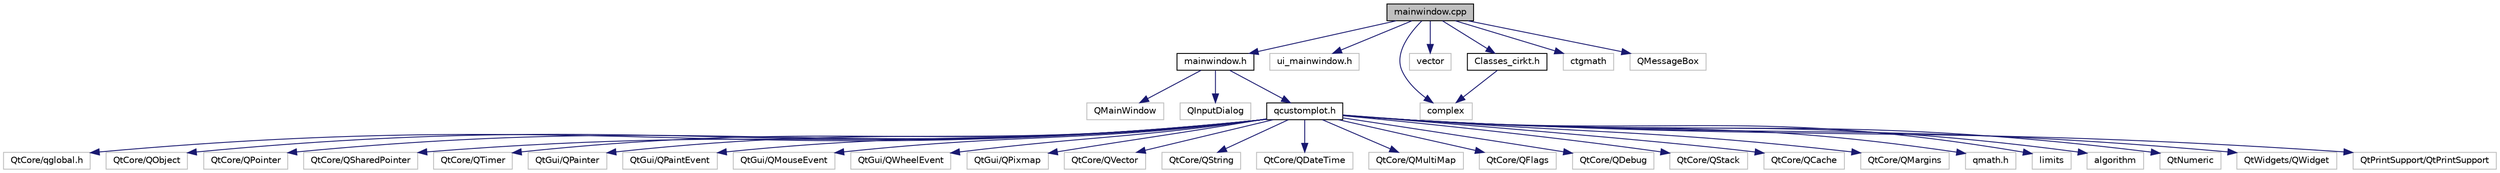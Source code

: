 digraph "mainwindow.cpp"
{
  edge [fontname="Helvetica",fontsize="10",labelfontname="Helvetica",labelfontsize="10"];
  node [fontname="Helvetica",fontsize="10",shape=record];
  Node49 [label="mainwindow.cpp",height=0.2,width=0.4,color="black", fillcolor="grey75", style="filled", fontcolor="black"];
  Node49 -> Node50 [color="midnightblue",fontsize="10",style="solid",fontname="Helvetica"];
  Node50 [label="mainwindow.h",height=0.2,width=0.4,color="black", fillcolor="white", style="filled",URL="$mainwindow_8h.html"];
  Node50 -> Node51 [color="midnightblue",fontsize="10",style="solid",fontname="Helvetica"];
  Node51 [label="QMainWindow",height=0.2,width=0.4,color="grey75", fillcolor="white", style="filled"];
  Node50 -> Node52 [color="midnightblue",fontsize="10",style="solid",fontname="Helvetica"];
  Node52 [label="QInputDialog",height=0.2,width=0.4,color="grey75", fillcolor="white", style="filled"];
  Node50 -> Node53 [color="midnightblue",fontsize="10",style="solid",fontname="Helvetica"];
  Node53 [label="qcustomplot.h",height=0.2,width=0.4,color="black", fillcolor="white", style="filled",URL="$qcustomplot_8h.html"];
  Node53 -> Node54 [color="midnightblue",fontsize="10",style="solid",fontname="Helvetica"];
  Node54 [label="QtCore/qglobal.h",height=0.2,width=0.4,color="grey75", fillcolor="white", style="filled"];
  Node53 -> Node55 [color="midnightblue",fontsize="10",style="solid",fontname="Helvetica"];
  Node55 [label="QtCore/QObject",height=0.2,width=0.4,color="grey75", fillcolor="white", style="filled"];
  Node53 -> Node56 [color="midnightblue",fontsize="10",style="solid",fontname="Helvetica"];
  Node56 [label="QtCore/QPointer",height=0.2,width=0.4,color="grey75", fillcolor="white", style="filled"];
  Node53 -> Node57 [color="midnightblue",fontsize="10",style="solid",fontname="Helvetica"];
  Node57 [label="QtCore/QSharedPointer",height=0.2,width=0.4,color="grey75", fillcolor="white", style="filled"];
  Node53 -> Node58 [color="midnightblue",fontsize="10",style="solid",fontname="Helvetica"];
  Node58 [label="QtCore/QTimer",height=0.2,width=0.4,color="grey75", fillcolor="white", style="filled"];
  Node53 -> Node59 [color="midnightblue",fontsize="10",style="solid",fontname="Helvetica"];
  Node59 [label="QtGui/QPainter",height=0.2,width=0.4,color="grey75", fillcolor="white", style="filled"];
  Node53 -> Node60 [color="midnightblue",fontsize="10",style="solid",fontname="Helvetica"];
  Node60 [label="QtGui/QPaintEvent",height=0.2,width=0.4,color="grey75", fillcolor="white", style="filled"];
  Node53 -> Node61 [color="midnightblue",fontsize="10",style="solid",fontname="Helvetica"];
  Node61 [label="QtGui/QMouseEvent",height=0.2,width=0.4,color="grey75", fillcolor="white", style="filled"];
  Node53 -> Node62 [color="midnightblue",fontsize="10",style="solid",fontname="Helvetica"];
  Node62 [label="QtGui/QWheelEvent",height=0.2,width=0.4,color="grey75", fillcolor="white", style="filled"];
  Node53 -> Node63 [color="midnightblue",fontsize="10",style="solid",fontname="Helvetica"];
  Node63 [label="QtGui/QPixmap",height=0.2,width=0.4,color="grey75", fillcolor="white", style="filled"];
  Node53 -> Node64 [color="midnightblue",fontsize="10",style="solid",fontname="Helvetica"];
  Node64 [label="QtCore/QVector",height=0.2,width=0.4,color="grey75", fillcolor="white", style="filled"];
  Node53 -> Node65 [color="midnightblue",fontsize="10",style="solid",fontname="Helvetica"];
  Node65 [label="QtCore/QString",height=0.2,width=0.4,color="grey75", fillcolor="white", style="filled"];
  Node53 -> Node66 [color="midnightblue",fontsize="10",style="solid",fontname="Helvetica"];
  Node66 [label="QtCore/QDateTime",height=0.2,width=0.4,color="grey75", fillcolor="white", style="filled"];
  Node53 -> Node67 [color="midnightblue",fontsize="10",style="solid",fontname="Helvetica"];
  Node67 [label="QtCore/QMultiMap",height=0.2,width=0.4,color="grey75", fillcolor="white", style="filled"];
  Node53 -> Node68 [color="midnightblue",fontsize="10",style="solid",fontname="Helvetica"];
  Node68 [label="QtCore/QFlags",height=0.2,width=0.4,color="grey75", fillcolor="white", style="filled"];
  Node53 -> Node69 [color="midnightblue",fontsize="10",style="solid",fontname="Helvetica"];
  Node69 [label="QtCore/QDebug",height=0.2,width=0.4,color="grey75", fillcolor="white", style="filled"];
  Node53 -> Node70 [color="midnightblue",fontsize="10",style="solid",fontname="Helvetica"];
  Node70 [label="QtCore/QStack",height=0.2,width=0.4,color="grey75", fillcolor="white", style="filled"];
  Node53 -> Node71 [color="midnightblue",fontsize="10",style="solid",fontname="Helvetica"];
  Node71 [label="QtCore/QCache",height=0.2,width=0.4,color="grey75", fillcolor="white", style="filled"];
  Node53 -> Node72 [color="midnightblue",fontsize="10",style="solid",fontname="Helvetica"];
  Node72 [label="QtCore/QMargins",height=0.2,width=0.4,color="grey75", fillcolor="white", style="filled"];
  Node53 -> Node73 [color="midnightblue",fontsize="10",style="solid",fontname="Helvetica"];
  Node73 [label="qmath.h",height=0.2,width=0.4,color="grey75", fillcolor="white", style="filled"];
  Node53 -> Node74 [color="midnightblue",fontsize="10",style="solid",fontname="Helvetica"];
  Node74 [label="limits",height=0.2,width=0.4,color="grey75", fillcolor="white", style="filled"];
  Node53 -> Node75 [color="midnightblue",fontsize="10",style="solid",fontname="Helvetica"];
  Node75 [label="algorithm",height=0.2,width=0.4,color="grey75", fillcolor="white", style="filled"];
  Node53 -> Node76 [color="midnightblue",fontsize="10",style="solid",fontname="Helvetica"];
  Node76 [label="QtNumeric",height=0.2,width=0.4,color="grey75", fillcolor="white", style="filled"];
  Node53 -> Node77 [color="midnightblue",fontsize="10",style="solid",fontname="Helvetica"];
  Node77 [label="QtWidgets/QWidget",height=0.2,width=0.4,color="grey75", fillcolor="white", style="filled"];
  Node53 -> Node78 [color="midnightblue",fontsize="10",style="solid",fontname="Helvetica"];
  Node78 [label="QtPrintSupport/QtPrintSupport",height=0.2,width=0.4,color="grey75", fillcolor="white", style="filled"];
  Node49 -> Node79 [color="midnightblue",fontsize="10",style="solid",fontname="Helvetica"];
  Node79 [label="ui_mainwindow.h",height=0.2,width=0.4,color="grey75", fillcolor="white", style="filled"];
  Node49 -> Node80 [color="midnightblue",fontsize="10",style="solid",fontname="Helvetica"];
  Node80 [label="complex",height=0.2,width=0.4,color="grey75", fillcolor="white", style="filled"];
  Node49 -> Node81 [color="midnightblue",fontsize="10",style="solid",fontname="Helvetica"];
  Node81 [label="vector",height=0.2,width=0.4,color="grey75", fillcolor="white", style="filled"];
  Node49 -> Node82 [color="midnightblue",fontsize="10",style="solid",fontname="Helvetica"];
  Node82 [label="Classes_cirkt.h",height=0.2,width=0.4,color="black", fillcolor="white", style="filled",URL="$Classes__cirkt_8h.html"];
  Node82 -> Node80 [color="midnightblue",fontsize="10",style="solid",fontname="Helvetica"];
  Node49 -> Node83 [color="midnightblue",fontsize="10",style="solid",fontname="Helvetica"];
  Node83 [label="ctgmath",height=0.2,width=0.4,color="grey75", fillcolor="white", style="filled"];
  Node49 -> Node84 [color="midnightblue",fontsize="10",style="solid",fontname="Helvetica"];
  Node84 [label="QMessageBox",height=0.2,width=0.4,color="grey75", fillcolor="white", style="filled"];
}
